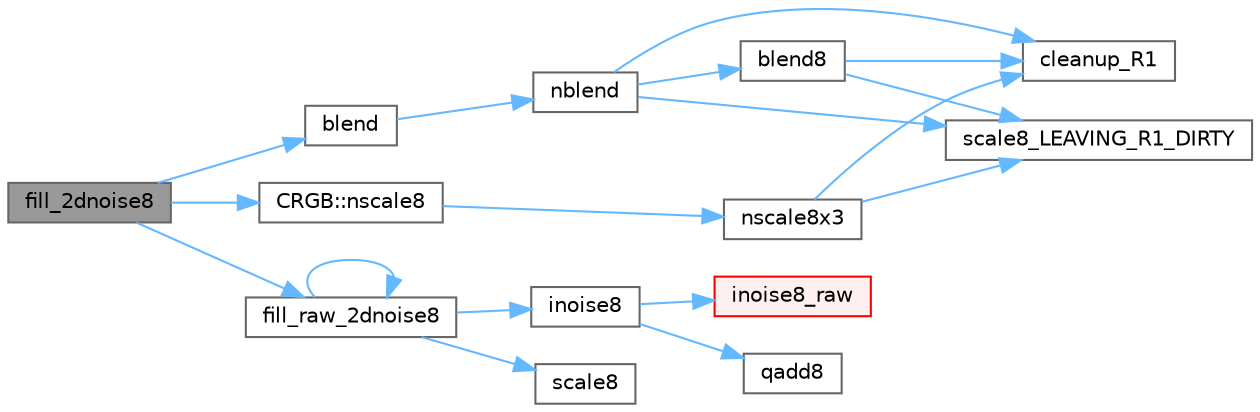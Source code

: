 digraph "fill_2dnoise8"
{
 // LATEX_PDF_SIZE
  bgcolor="transparent";
  edge [fontname=Helvetica,fontsize=10,labelfontname=Helvetica,labelfontsize=10];
  node [fontname=Helvetica,fontsize=10,shape=box,height=0.2,width=0.4];
  rankdir="LR";
  Node1 [id="Node000001",label="fill_2dnoise8",height=0.2,width=0.4,color="gray40", fillcolor="grey60", style="filled", fontcolor="black",tooltip="Fill an LED matrix with random colors, using 8-bit noise."];
  Node1 -> Node2 [id="edge1_Node000001_Node000002",color="steelblue1",style="solid",tooltip=" "];
  Node2 [id="Node000002",label="blend",height=0.2,width=0.4,color="grey40", fillcolor="white", style="filled",URL="$dc/db8/group___color_blends.html#ga4f06b4423f71f77346aaf5dabe7dd05c",tooltip="Computes a new color blended some fraction of the way between two other colors."];
  Node2 -> Node3 [id="edge2_Node000002_Node000003",color="steelblue1",style="solid",tooltip=" "];
  Node3 [id="Node000003",label="nblend",height=0.2,width=0.4,color="grey40", fillcolor="white", style="filled",URL="$dc/db8/group___color_blends.html#ga325120664a9c9b41abceee65303b0c4e",tooltip="Destructively modifies one color, blending in a given fraction of an overlay color."];
  Node3 -> Node4 [id="edge3_Node000003_Node000004",color="steelblue1",style="solid",tooltip=" "];
  Node4 [id="Node000004",label="blend8",height=0.2,width=0.4,color="grey40", fillcolor="white", style="filled",URL="$d5/d98/group___math.html#ga9a604de042246d6c87fdbfdd5578f377",tooltip="Blend a variable proportion (0-255) of one byte to another."];
  Node4 -> Node5 [id="edge4_Node000004_Node000005",color="steelblue1",style="solid",tooltip=" "];
  Node5 [id="Node000005",label="cleanup_R1",height=0.2,width=0.4,color="grey40", fillcolor="white", style="filled",URL="$d0/da5/group___scaling_dirty.html#ga3fade00fb4cf5b937b973128198a7a79",tooltip="Clean up the r1 register after a series of *LEAVING_R1_DIRTY calls."];
  Node4 -> Node6 [id="edge5_Node000004_Node000006",color="steelblue1",style="solid",tooltip=" "];
  Node6 [id="Node000006",label="scale8_LEAVING_R1_DIRTY",height=0.2,width=0.4,color="grey40", fillcolor="white", style="filled",URL="$d0/da5/group___scaling_dirty.html#ga7386235cada3aca429b189681d2ec56d",tooltip="This version of scale8() does not clean up the R1 register on AVR."];
  Node3 -> Node5 [id="edge6_Node000003_Node000005",color="steelblue1",style="solid",tooltip=" "];
  Node3 -> Node6 [id="edge7_Node000003_Node000006",color="steelblue1",style="solid",tooltip=" "];
  Node1 -> Node7 [id="edge8_Node000001_Node000007",color="steelblue1",style="solid",tooltip=" "];
  Node7 [id="Node000007",label="fill_raw_2dnoise8",height=0.2,width=0.4,color="grey40", fillcolor="white", style="filled",URL="$de/da4/group___noise_fill.html#ga3dc6c55a3f8495a7bc6dc0124434c688",tooltip="Fill a 2D 8-bit buffer with noise, using inoise8()"];
  Node7 -> Node7 [id="edge9_Node000007_Node000007",color="steelblue1",style="solid",tooltip=" "];
  Node7 -> Node8 [id="edge10_Node000007_Node000008",color="steelblue1",style="solid",tooltip=" "];
  Node8 [id="Node000008",label="inoise8",height=0.2,width=0.4,color="grey40", fillcolor="white", style="filled",URL="$d8/df9/group___noise_generation.html#gaa521ccca6038d7b5e881fe2e8f35d3bc",tooltip="8-Bit, fixed point implementation of Perlin's noise."];
  Node8 -> Node9 [id="edge11_Node000008_Node000009",color="steelblue1",style="solid",tooltip=" "];
  Node9 [id="Node000009",label="inoise8_raw",height=0.2,width=0.4,color="red", fillcolor="#FFF0F0", style="filled",URL="$d8/df9/group___noise_generation.html#ga6c57ed3ea69e819c29602578ecbabd71",tooltip="8-bit, fixed point implementation of Perlin's noise without scaling."];
  Node8 -> Node15 [id="edge12_Node000008_Node000015",color="steelblue1",style="solid",tooltip=" "];
  Node15 [id="Node000015",label="qadd8",height=0.2,width=0.4,color="grey40", fillcolor="white", style="filled",URL="$d5/d98/group___math.html#ga07133b3085824d0fcd4f5086d286c4b5",tooltip="Add one byte to another, saturating at 0xFF."];
  Node7 -> Node14 [id="edge13_Node000007_Node000014",color="steelblue1",style="solid",tooltip=" "];
  Node14 [id="Node000014",label="scale8",height=0.2,width=0.4,color="grey40", fillcolor="white", style="filled",URL="$d0/da8/group___scaling.html#gad7535ccda9c92470c4e6ee0265585555",tooltip="Scale one byte by a second one, which is treated as the numerator of a fraction whose denominator is ..."];
  Node1 -> Node16 [id="edge14_Node000001_Node000016",color="steelblue1",style="solid",tooltip=" "];
  Node16 [id="Node000016",label="CRGB::nscale8",height=0.2,width=0.4,color="grey40", fillcolor="white", style="filled",URL="$db/d87/group___pixel_types.html#a5a3c3370a7de840ac31c07f6dc9bdb63",tooltip="Scale down a RGB to N/256ths of its current brightness, using \"plain math\" dimming rules."];
  Node16 -> Node17 [id="edge15_Node000016_Node000017",color="steelblue1",style="solid",tooltip=" "];
  Node17 [id="Node000017",label="nscale8x3",height=0.2,width=0.4,color="grey40", fillcolor="white", style="filled",URL="$d0/da8/group___scaling.html#ga39bf87e5526120889086cab19ac749b1",tooltip="Scale three one-byte values by a fourth one, which is treated as the numerator of a fraction whose de..."];
  Node17 -> Node5 [id="edge16_Node000017_Node000005",color="steelblue1",style="solid",tooltip=" "];
  Node17 -> Node6 [id="edge17_Node000017_Node000006",color="steelblue1",style="solid",tooltip=" "];
}
